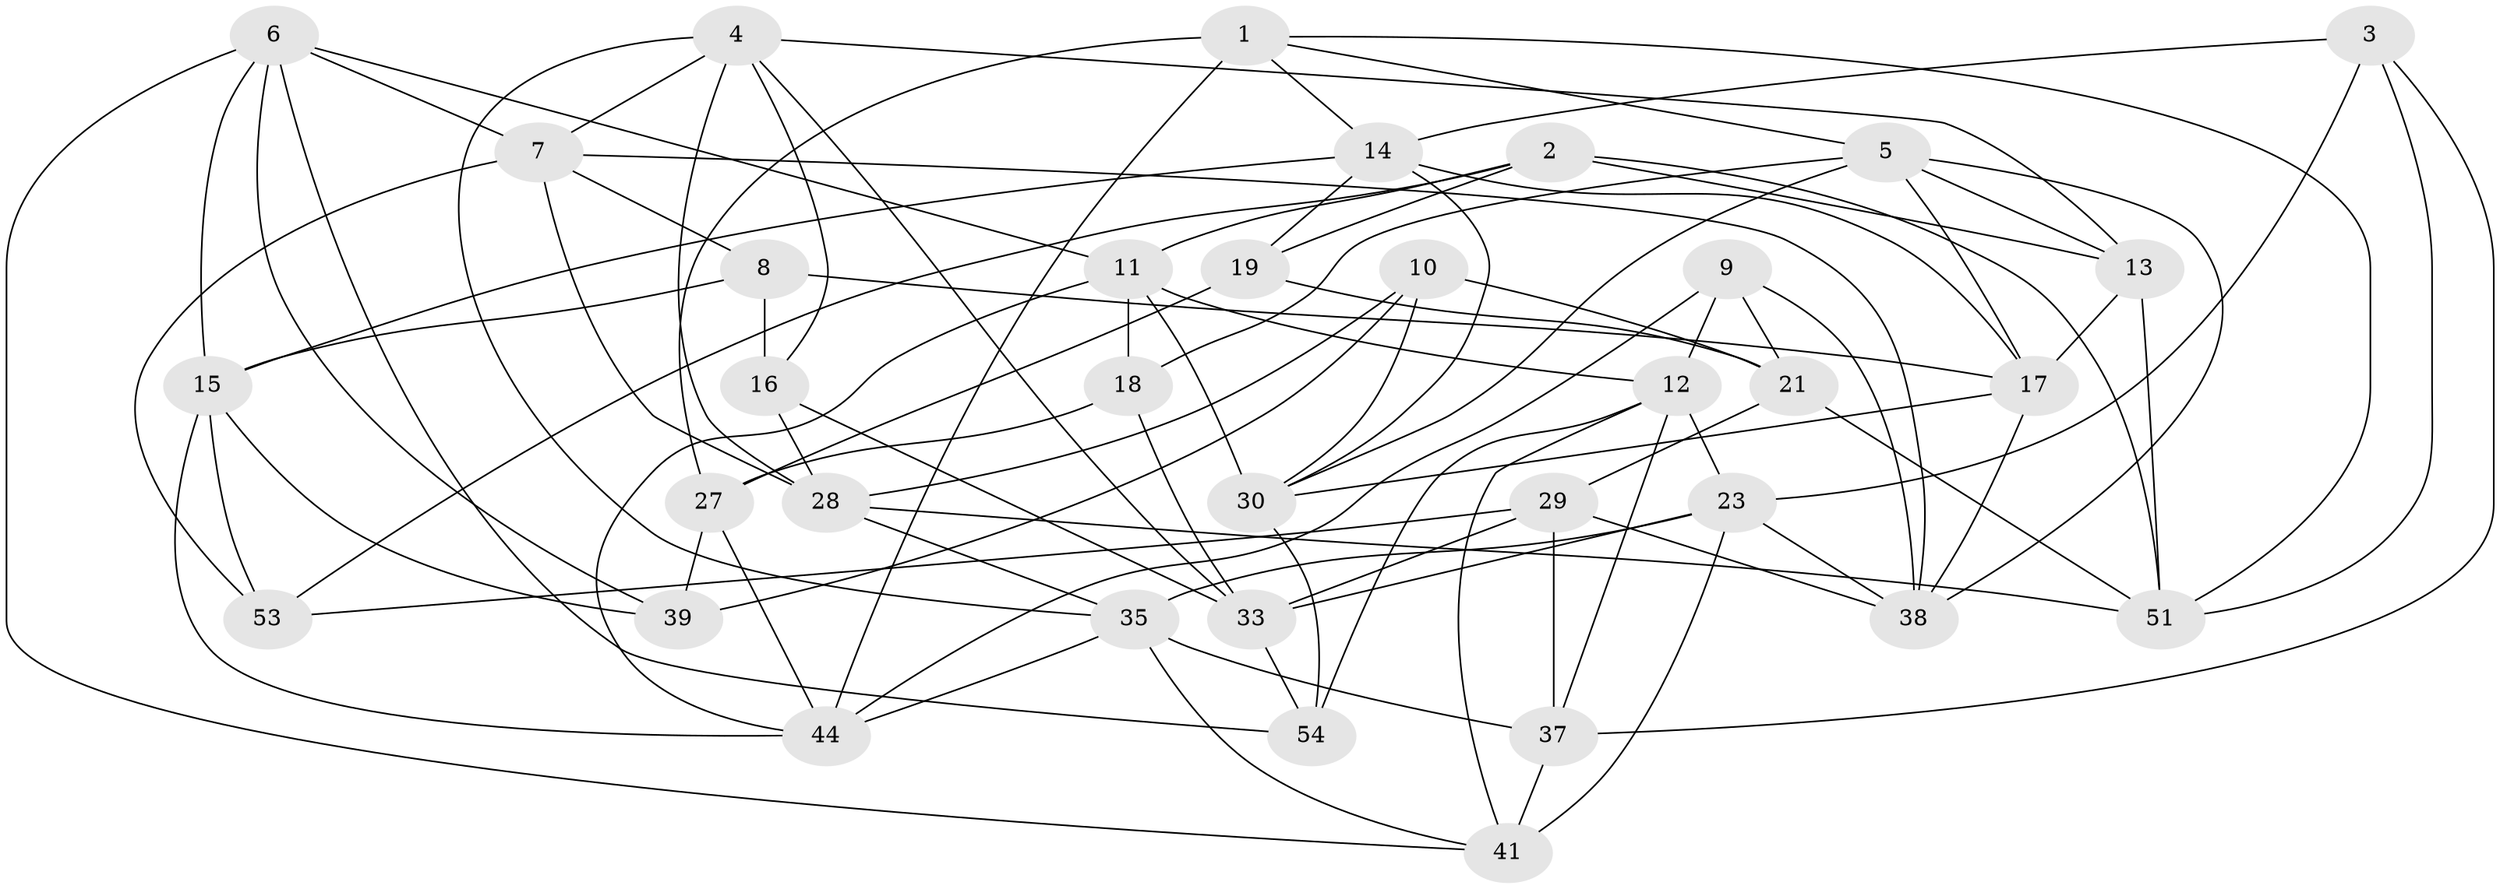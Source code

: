 // original degree distribution, {4: 1.0}
// Generated by graph-tools (version 1.1) at 2025/42/03/06/25 10:42:21]
// undirected, 35 vertices, 91 edges
graph export_dot {
graph [start="1"]
  node [color=gray90,style=filled];
  1 [super="+47"];
  2 [super="+20"];
  3;
  4 [super="+22"];
  5 [super="+52"];
  6 [super="+32"];
  7 [super="+56"];
  8;
  9;
  10;
  11 [super="+25"];
  12 [super="+36"];
  13 [super="+55"];
  14 [super="+31"];
  15 [super="+24"];
  16;
  17 [super="+26"];
  18;
  19;
  21 [super="+43"];
  23 [super="+48"];
  27 [super="+59"];
  28 [super="+34"];
  29 [super="+42"];
  30 [super="+46"];
  33 [super="+40"];
  35 [super="+57"];
  37 [super="+60"];
  38 [super="+50"];
  39;
  41 [super="+49"];
  44 [super="+45"];
  51 [super="+58"];
  53;
  54;
  1 -- 27 [weight=2];
  1 -- 44;
  1 -- 51;
  1 -- 5;
  1 -- 14;
  2 -- 53;
  2 -- 19;
  2 -- 13 [weight=2];
  2 -- 51;
  2 -- 11;
  3 -- 37;
  3 -- 23;
  3 -- 14;
  3 -- 51;
  4 -- 28;
  4 -- 35;
  4 -- 13;
  4 -- 16;
  4 -- 33;
  4 -- 7;
  5 -- 18;
  5 -- 13;
  5 -- 38;
  5 -- 30;
  5 -- 17;
  6 -- 39;
  6 -- 7;
  6 -- 11;
  6 -- 54;
  6 -- 41;
  6 -- 15;
  7 -- 28;
  7 -- 8;
  7 -- 53;
  7 -- 38;
  8 -- 16;
  8 -- 17;
  8 -- 15;
  9 -- 12;
  9 -- 44;
  9 -- 38;
  9 -- 21;
  10 -- 39;
  10 -- 30;
  10 -- 28;
  10 -- 21;
  11 -- 12;
  11 -- 18;
  11 -- 44;
  11 -- 30;
  12 -- 37;
  12 -- 41;
  12 -- 54;
  12 -- 23;
  13 -- 51;
  13 -- 17;
  14 -- 17;
  14 -- 19;
  14 -- 30;
  14 -- 15;
  15 -- 53;
  15 -- 44;
  15 -- 39;
  16 -- 28;
  16 -- 33;
  17 -- 30;
  17 -- 38;
  18 -- 33;
  18 -- 27;
  19 -- 21;
  19 -- 27;
  21 -- 29 [weight=2];
  21 -- 51;
  23 -- 35;
  23 -- 33;
  23 -- 38;
  23 -- 41;
  27 -- 39;
  27 -- 44;
  28 -- 35;
  28 -- 51;
  29 -- 38;
  29 -- 37;
  29 -- 53;
  29 -- 33;
  30 -- 54;
  33 -- 54;
  35 -- 41;
  35 -- 44;
  35 -- 37;
  37 -- 41 [weight=2];
}
